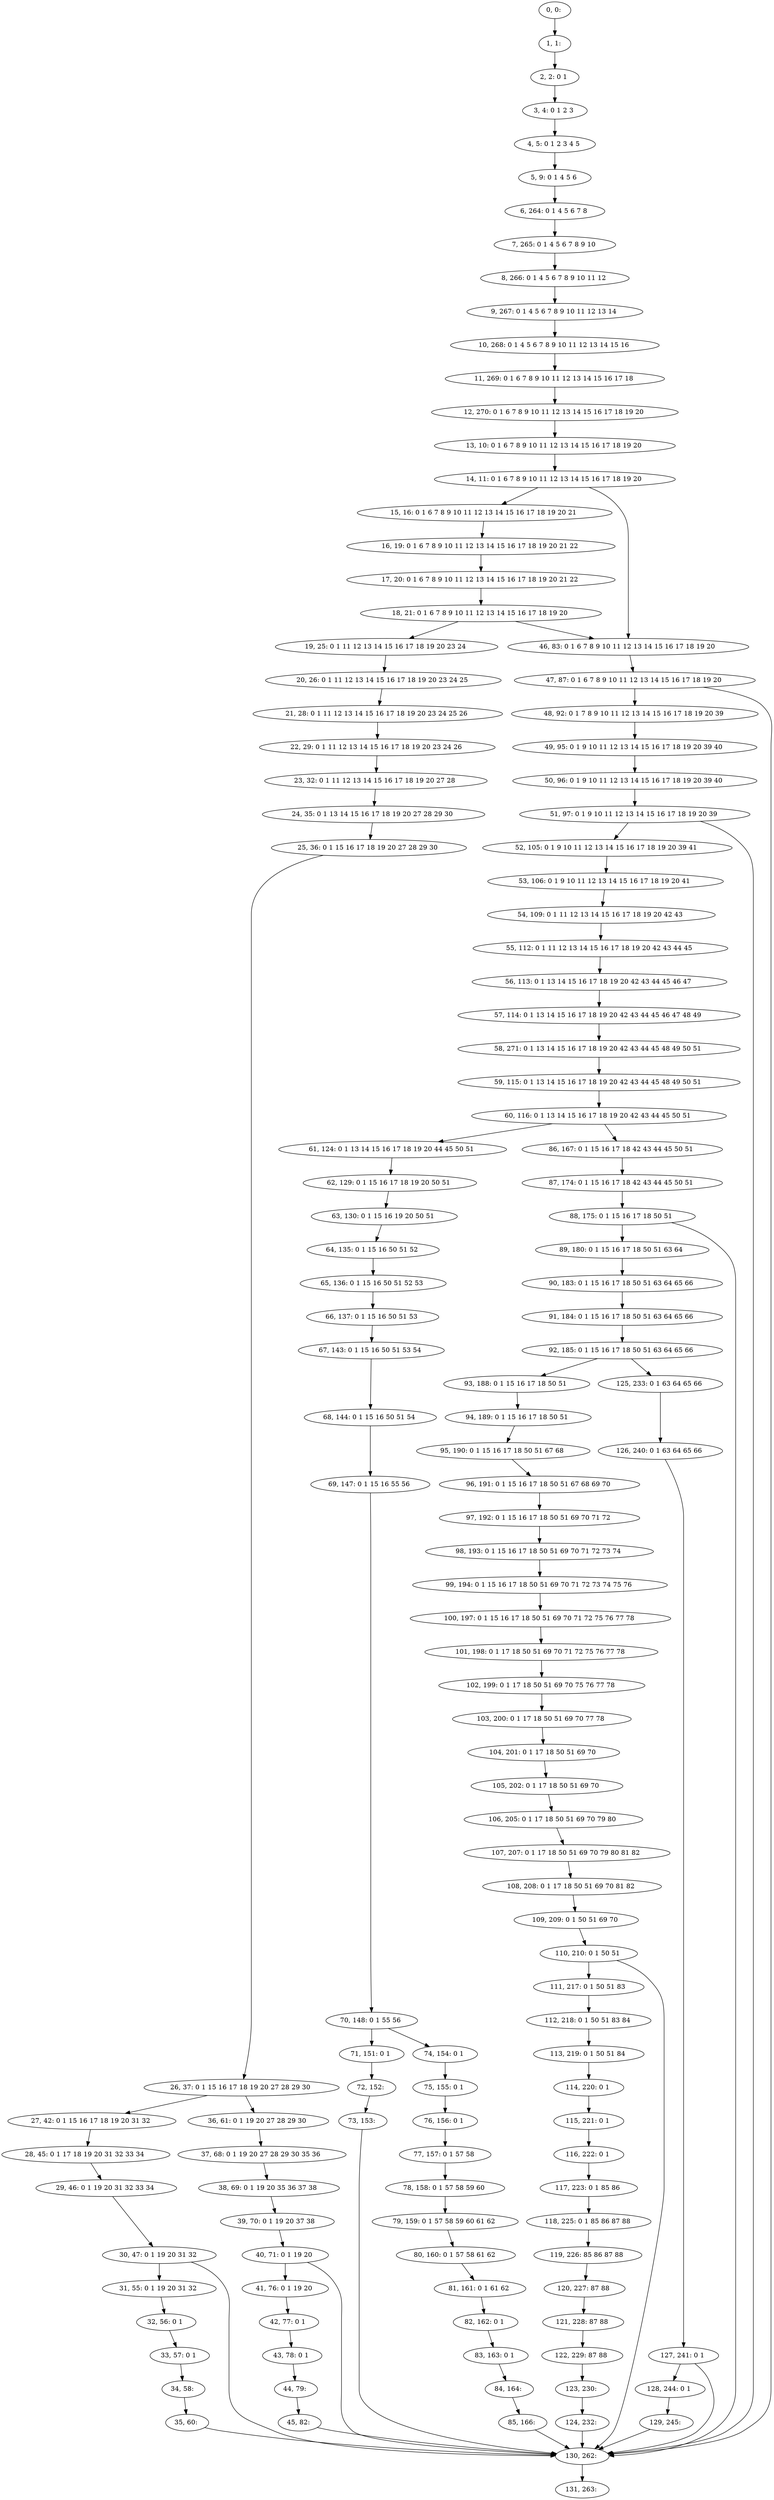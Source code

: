 digraph G {
0[label="0, 0: "];
1[label="1, 1: "];
2[label="2, 2: 0 1 "];
3[label="3, 4: 0 1 2 3 "];
4[label="4, 5: 0 1 2 3 4 5 "];
5[label="5, 9: 0 1 4 5 6 "];
6[label="6, 264: 0 1 4 5 6 7 8 "];
7[label="7, 265: 0 1 4 5 6 7 8 9 10 "];
8[label="8, 266: 0 1 4 5 6 7 8 9 10 11 12 "];
9[label="9, 267: 0 1 4 5 6 7 8 9 10 11 12 13 14 "];
10[label="10, 268: 0 1 4 5 6 7 8 9 10 11 12 13 14 15 16 "];
11[label="11, 269: 0 1 6 7 8 9 10 11 12 13 14 15 16 17 18 "];
12[label="12, 270: 0 1 6 7 8 9 10 11 12 13 14 15 16 17 18 19 20 "];
13[label="13, 10: 0 1 6 7 8 9 10 11 12 13 14 15 16 17 18 19 20 "];
14[label="14, 11: 0 1 6 7 8 9 10 11 12 13 14 15 16 17 18 19 20 "];
15[label="15, 16: 0 1 6 7 8 9 10 11 12 13 14 15 16 17 18 19 20 21 "];
16[label="16, 19: 0 1 6 7 8 9 10 11 12 13 14 15 16 17 18 19 20 21 22 "];
17[label="17, 20: 0 1 6 7 8 9 10 11 12 13 14 15 16 17 18 19 20 21 22 "];
18[label="18, 21: 0 1 6 7 8 9 10 11 12 13 14 15 16 17 18 19 20 "];
19[label="19, 25: 0 1 11 12 13 14 15 16 17 18 19 20 23 24 "];
20[label="20, 26: 0 1 11 12 13 14 15 16 17 18 19 20 23 24 25 "];
21[label="21, 28: 0 1 11 12 13 14 15 16 17 18 19 20 23 24 25 26 "];
22[label="22, 29: 0 1 11 12 13 14 15 16 17 18 19 20 23 24 26 "];
23[label="23, 32: 0 1 11 12 13 14 15 16 17 18 19 20 27 28 "];
24[label="24, 35: 0 1 13 14 15 16 17 18 19 20 27 28 29 30 "];
25[label="25, 36: 0 1 15 16 17 18 19 20 27 28 29 30 "];
26[label="26, 37: 0 1 15 16 17 18 19 20 27 28 29 30 "];
27[label="27, 42: 0 1 15 16 17 18 19 20 31 32 "];
28[label="28, 45: 0 1 17 18 19 20 31 32 33 34 "];
29[label="29, 46: 0 1 19 20 31 32 33 34 "];
30[label="30, 47: 0 1 19 20 31 32 "];
31[label="31, 55: 0 1 19 20 31 32 "];
32[label="32, 56: 0 1 "];
33[label="33, 57: 0 1 "];
34[label="34, 58: "];
35[label="35, 60: "];
36[label="36, 61: 0 1 19 20 27 28 29 30 "];
37[label="37, 68: 0 1 19 20 27 28 29 30 35 36 "];
38[label="38, 69: 0 1 19 20 35 36 37 38 "];
39[label="39, 70: 0 1 19 20 37 38 "];
40[label="40, 71: 0 1 19 20 "];
41[label="41, 76: 0 1 19 20 "];
42[label="42, 77: 0 1 "];
43[label="43, 78: 0 1 "];
44[label="44, 79: "];
45[label="45, 82: "];
46[label="46, 83: 0 1 6 7 8 9 10 11 12 13 14 15 16 17 18 19 20 "];
47[label="47, 87: 0 1 6 7 8 9 10 11 12 13 14 15 16 17 18 19 20 "];
48[label="48, 92: 0 1 7 8 9 10 11 12 13 14 15 16 17 18 19 20 39 "];
49[label="49, 95: 0 1 9 10 11 12 13 14 15 16 17 18 19 20 39 40 "];
50[label="50, 96: 0 1 9 10 11 12 13 14 15 16 17 18 19 20 39 40 "];
51[label="51, 97: 0 1 9 10 11 12 13 14 15 16 17 18 19 20 39 "];
52[label="52, 105: 0 1 9 10 11 12 13 14 15 16 17 18 19 20 39 41 "];
53[label="53, 106: 0 1 9 10 11 12 13 14 15 16 17 18 19 20 41 "];
54[label="54, 109: 0 1 11 12 13 14 15 16 17 18 19 20 42 43 "];
55[label="55, 112: 0 1 11 12 13 14 15 16 17 18 19 20 42 43 44 45 "];
56[label="56, 113: 0 1 13 14 15 16 17 18 19 20 42 43 44 45 46 47 "];
57[label="57, 114: 0 1 13 14 15 16 17 18 19 20 42 43 44 45 46 47 48 49 "];
58[label="58, 271: 0 1 13 14 15 16 17 18 19 20 42 43 44 45 48 49 50 51 "];
59[label="59, 115: 0 1 13 14 15 16 17 18 19 20 42 43 44 45 48 49 50 51 "];
60[label="60, 116: 0 1 13 14 15 16 17 18 19 20 42 43 44 45 50 51 "];
61[label="61, 124: 0 1 13 14 15 16 17 18 19 20 44 45 50 51 "];
62[label="62, 129: 0 1 15 16 17 18 19 20 50 51 "];
63[label="63, 130: 0 1 15 16 19 20 50 51 "];
64[label="64, 135: 0 1 15 16 50 51 52 "];
65[label="65, 136: 0 1 15 16 50 51 52 53 "];
66[label="66, 137: 0 1 15 16 50 51 53 "];
67[label="67, 143: 0 1 15 16 50 51 53 54 "];
68[label="68, 144: 0 1 15 16 50 51 54 "];
69[label="69, 147: 0 1 15 16 55 56 "];
70[label="70, 148: 0 1 55 56 "];
71[label="71, 151: 0 1 "];
72[label="72, 152: "];
73[label="73, 153: "];
74[label="74, 154: 0 1 "];
75[label="75, 155: 0 1 "];
76[label="76, 156: 0 1 "];
77[label="77, 157: 0 1 57 58 "];
78[label="78, 158: 0 1 57 58 59 60 "];
79[label="79, 159: 0 1 57 58 59 60 61 62 "];
80[label="80, 160: 0 1 57 58 61 62 "];
81[label="81, 161: 0 1 61 62 "];
82[label="82, 162: 0 1 "];
83[label="83, 163: 0 1 "];
84[label="84, 164: "];
85[label="85, 166: "];
86[label="86, 167: 0 1 15 16 17 18 42 43 44 45 50 51 "];
87[label="87, 174: 0 1 15 16 17 18 42 43 44 45 50 51 "];
88[label="88, 175: 0 1 15 16 17 18 50 51 "];
89[label="89, 180: 0 1 15 16 17 18 50 51 63 64 "];
90[label="90, 183: 0 1 15 16 17 18 50 51 63 64 65 66 "];
91[label="91, 184: 0 1 15 16 17 18 50 51 63 64 65 66 "];
92[label="92, 185: 0 1 15 16 17 18 50 51 63 64 65 66 "];
93[label="93, 188: 0 1 15 16 17 18 50 51 "];
94[label="94, 189: 0 1 15 16 17 18 50 51 "];
95[label="95, 190: 0 1 15 16 17 18 50 51 67 68 "];
96[label="96, 191: 0 1 15 16 17 18 50 51 67 68 69 70 "];
97[label="97, 192: 0 1 15 16 17 18 50 51 69 70 71 72 "];
98[label="98, 193: 0 1 15 16 17 18 50 51 69 70 71 72 73 74 "];
99[label="99, 194: 0 1 15 16 17 18 50 51 69 70 71 72 73 74 75 76 "];
100[label="100, 197: 0 1 15 16 17 18 50 51 69 70 71 72 75 76 77 78 "];
101[label="101, 198: 0 1 17 18 50 51 69 70 71 72 75 76 77 78 "];
102[label="102, 199: 0 1 17 18 50 51 69 70 75 76 77 78 "];
103[label="103, 200: 0 1 17 18 50 51 69 70 77 78 "];
104[label="104, 201: 0 1 17 18 50 51 69 70 "];
105[label="105, 202: 0 1 17 18 50 51 69 70 "];
106[label="106, 205: 0 1 17 18 50 51 69 70 79 80 "];
107[label="107, 207: 0 1 17 18 50 51 69 70 79 80 81 82 "];
108[label="108, 208: 0 1 17 18 50 51 69 70 81 82 "];
109[label="109, 209: 0 1 50 51 69 70 "];
110[label="110, 210: 0 1 50 51 "];
111[label="111, 217: 0 1 50 51 83 "];
112[label="112, 218: 0 1 50 51 83 84 "];
113[label="113, 219: 0 1 50 51 84 "];
114[label="114, 220: 0 1 "];
115[label="115, 221: 0 1 "];
116[label="116, 222: 0 1 "];
117[label="117, 223: 0 1 85 86 "];
118[label="118, 225: 0 1 85 86 87 88 "];
119[label="119, 226: 85 86 87 88 "];
120[label="120, 227: 87 88 "];
121[label="121, 228: 87 88 "];
122[label="122, 229: 87 88 "];
123[label="123, 230: "];
124[label="124, 232: "];
125[label="125, 233: 0 1 63 64 65 66 "];
126[label="126, 240: 0 1 63 64 65 66 "];
127[label="127, 241: 0 1 "];
128[label="128, 244: 0 1 "];
129[label="129, 245: "];
130[label="130, 262: "];
131[label="131, 263: "];
0->1 ;
1->2 ;
2->3 ;
3->4 ;
4->5 ;
5->6 ;
6->7 ;
7->8 ;
8->9 ;
9->10 ;
10->11 ;
11->12 ;
12->13 ;
13->14 ;
14->15 ;
14->46 ;
15->16 ;
16->17 ;
17->18 ;
18->19 ;
18->46 ;
19->20 ;
20->21 ;
21->22 ;
22->23 ;
23->24 ;
24->25 ;
25->26 ;
26->27 ;
26->36 ;
27->28 ;
28->29 ;
29->30 ;
30->31 ;
30->130 ;
31->32 ;
32->33 ;
33->34 ;
34->35 ;
35->130 ;
36->37 ;
37->38 ;
38->39 ;
39->40 ;
40->41 ;
40->130 ;
41->42 ;
42->43 ;
43->44 ;
44->45 ;
45->130 ;
46->47 ;
47->48 ;
47->130 ;
48->49 ;
49->50 ;
50->51 ;
51->52 ;
51->130 ;
52->53 ;
53->54 ;
54->55 ;
55->56 ;
56->57 ;
57->58 ;
58->59 ;
59->60 ;
60->61 ;
60->86 ;
61->62 ;
62->63 ;
63->64 ;
64->65 ;
65->66 ;
66->67 ;
67->68 ;
68->69 ;
69->70 ;
70->71 ;
70->74 ;
71->72 ;
72->73 ;
73->130 ;
74->75 ;
75->76 ;
76->77 ;
77->78 ;
78->79 ;
79->80 ;
80->81 ;
81->82 ;
82->83 ;
83->84 ;
84->85 ;
85->130 ;
86->87 ;
87->88 ;
88->89 ;
88->130 ;
89->90 ;
90->91 ;
91->92 ;
92->93 ;
92->125 ;
93->94 ;
94->95 ;
95->96 ;
96->97 ;
97->98 ;
98->99 ;
99->100 ;
100->101 ;
101->102 ;
102->103 ;
103->104 ;
104->105 ;
105->106 ;
106->107 ;
107->108 ;
108->109 ;
109->110 ;
110->111 ;
110->130 ;
111->112 ;
112->113 ;
113->114 ;
114->115 ;
115->116 ;
116->117 ;
117->118 ;
118->119 ;
119->120 ;
120->121 ;
121->122 ;
122->123 ;
123->124 ;
124->130 ;
125->126 ;
126->127 ;
127->128 ;
127->130 ;
128->129 ;
129->130 ;
130->131 ;
}
